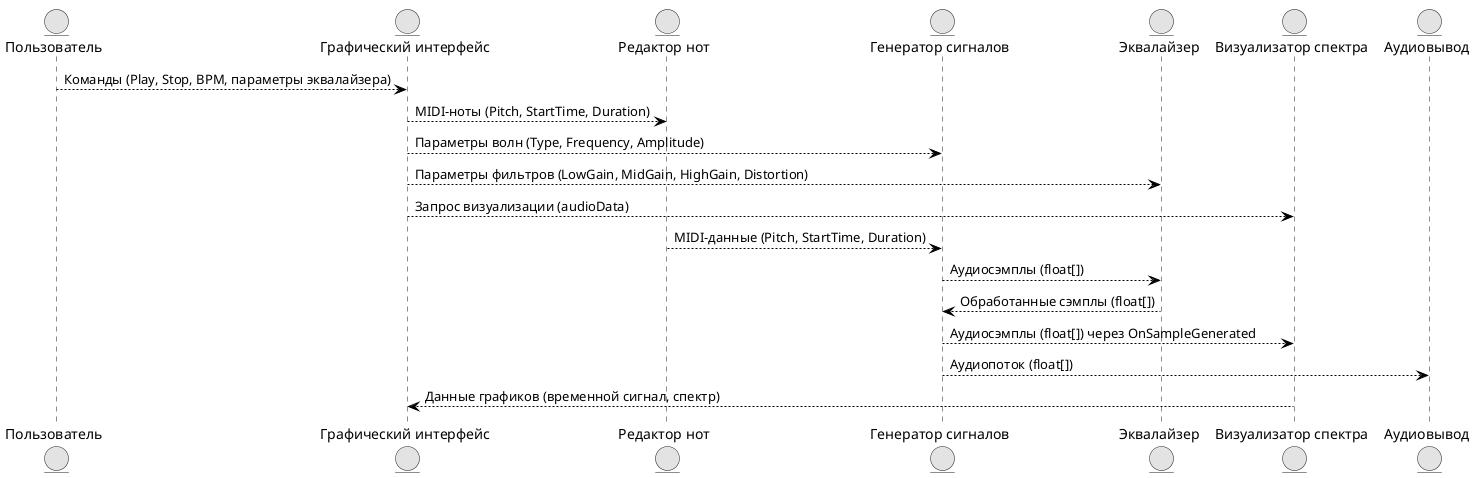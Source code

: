 @startuml DataflowDiagramDreamSynth

skinparam monochrome true
skinparam shadowing false
skinparam nodeFontSize 12
skinparam nodeFontName Arial
skinparam nodeBorderThickness 1
skinparam nodeBackgroundColor none
skinparam nodeBorderColor black
skinparam ArrowColor black

entity "Пользователь" as Пользователь
entity "Графический интерфейс" as GUI
entity "Редактор нот" as MidiEditor
entity "Генератор сигналов" as WaveGenerator
entity "Эквалайзер" as Equalizer
entity "Визуализатор спектра" as Visualizer
entity "Аудиовывод" as AudioOut

Пользователь --> GUI : Команды (Play, Stop, BPM, параметры эквалайзера)
GUI --> MidiEditor : MIDI-ноты (Pitch, StartTime, Duration)
GUI --> WaveGenerator : Параметры волн (Type, Frequency, Amplitude)
GUI --> Equalizer : Параметры фильтров (LowGain, MidGain, HighGain, Distortion)
GUI --> Visualizer : Запрос визуализации (audioData)
MidiEditor --> WaveGenerator : MIDI-данные (Pitch, StartTime, Duration)
WaveGenerator --> Equalizer : Аудиосэмплы (float[])
Equalizer --> WaveGenerator : Обработанные сэмплы (float[])
WaveGenerator --> Visualizer : Аудиосэмплы (float[]) через OnSampleGenerated
WaveGenerator --> AudioOut : Аудиопоток (float[])
Visualizer --> GUI : Данные графиков (временной сигнал, спектр)

@enduml